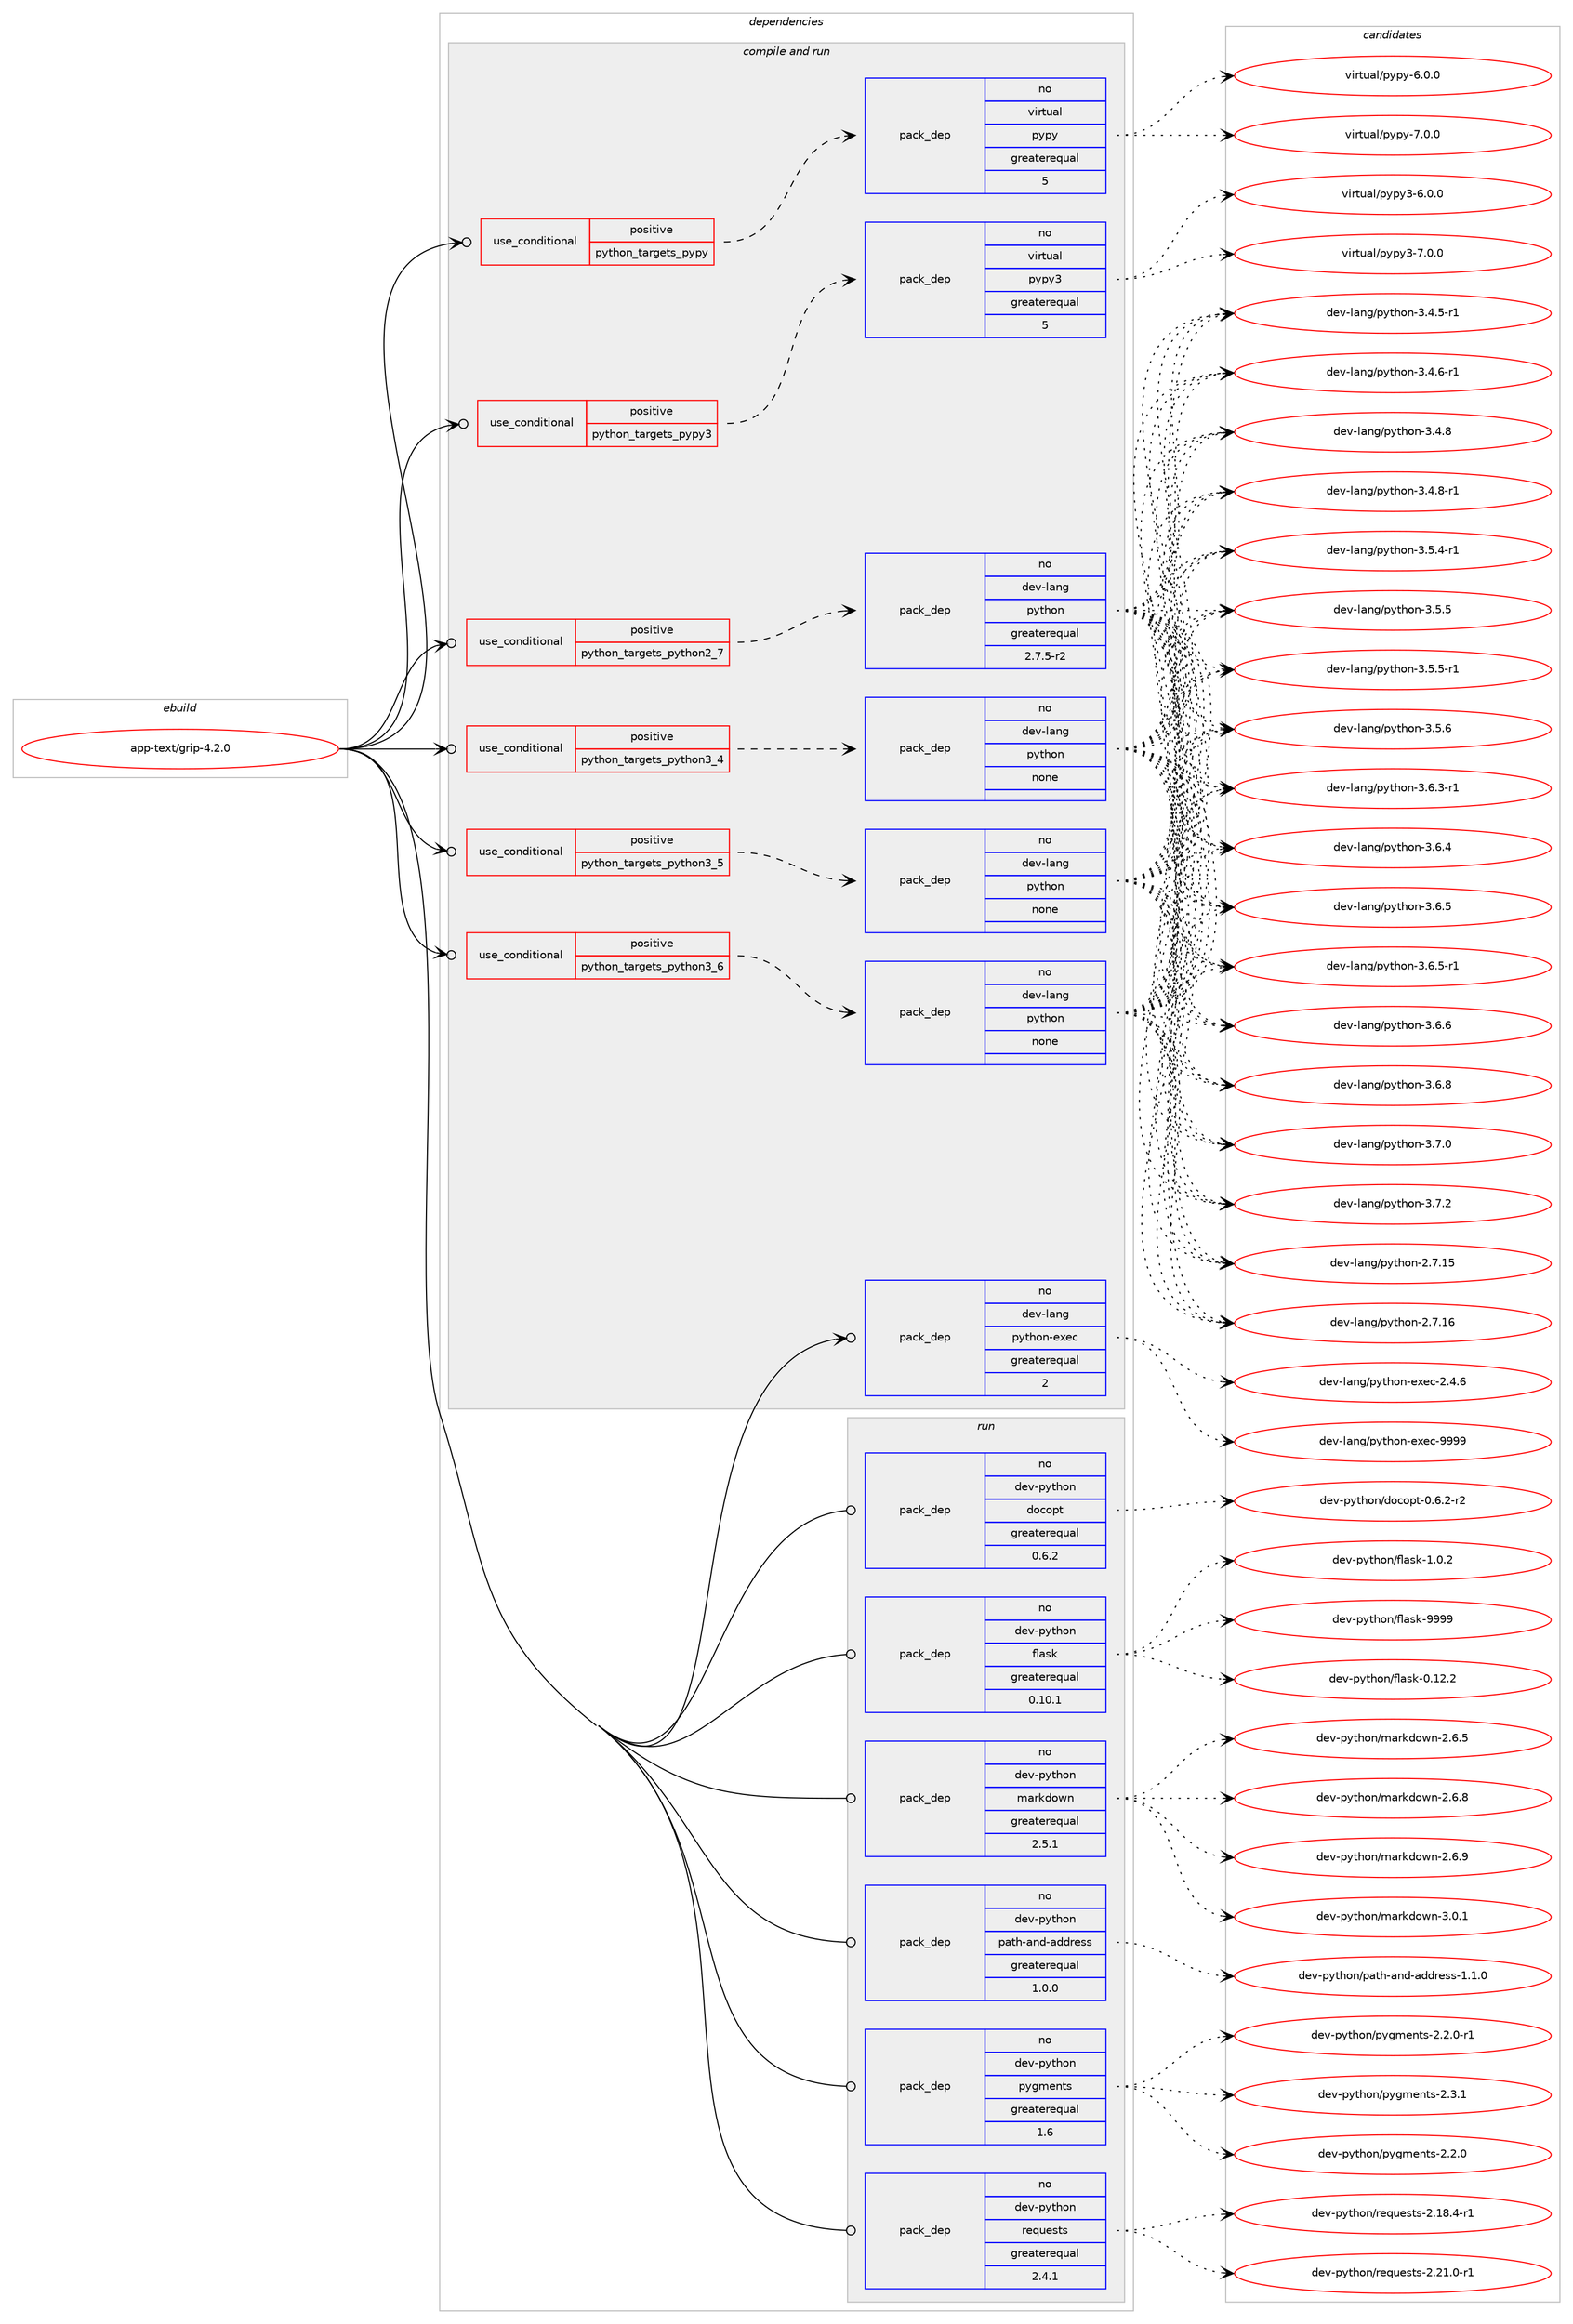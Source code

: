 digraph prolog {

# *************
# Graph options
# *************

newrank=true;
concentrate=true;
compound=true;
graph [rankdir=LR,fontname=Helvetica,fontsize=10,ranksep=1.5];#, ranksep=2.5, nodesep=0.2];
edge  [arrowhead=vee];
node  [fontname=Helvetica,fontsize=10];

# **********
# The ebuild
# **********

subgraph cluster_leftcol {
color=gray;
rank=same;
label=<<i>ebuild</i>>;
id [label="app-text/grip-4.2.0", color=red, width=4, href="../app-text/grip-4.2.0.svg"];
}

# ****************
# The dependencies
# ****************

subgraph cluster_midcol {
color=gray;
label=<<i>dependencies</i>>;
subgraph cluster_compile {
fillcolor="#eeeeee";
style=filled;
label=<<i>compile</i>>;
}
subgraph cluster_compileandrun {
fillcolor="#eeeeee";
style=filled;
label=<<i>compile and run</i>>;
subgraph cond355554 {
dependency1309263 [label=<<TABLE BORDER="0" CELLBORDER="1" CELLSPACING="0" CELLPADDING="4"><TR><TD ROWSPAN="3" CELLPADDING="10">use_conditional</TD></TR><TR><TD>positive</TD></TR><TR><TD>python_targets_pypy</TD></TR></TABLE>>, shape=none, color=red];
subgraph pack933231 {
dependency1309264 [label=<<TABLE BORDER="0" CELLBORDER="1" CELLSPACING="0" CELLPADDING="4" WIDTH="220"><TR><TD ROWSPAN="6" CELLPADDING="30">pack_dep</TD></TR><TR><TD WIDTH="110">no</TD></TR><TR><TD>virtual</TD></TR><TR><TD>pypy</TD></TR><TR><TD>greaterequal</TD></TR><TR><TD>5</TD></TR></TABLE>>, shape=none, color=blue];
}
dependency1309263:e -> dependency1309264:w [weight=20,style="dashed",arrowhead="vee"];
}
id:e -> dependency1309263:w [weight=20,style="solid",arrowhead="odotvee"];
subgraph cond355555 {
dependency1309265 [label=<<TABLE BORDER="0" CELLBORDER="1" CELLSPACING="0" CELLPADDING="4"><TR><TD ROWSPAN="3" CELLPADDING="10">use_conditional</TD></TR><TR><TD>positive</TD></TR><TR><TD>python_targets_pypy3</TD></TR></TABLE>>, shape=none, color=red];
subgraph pack933232 {
dependency1309266 [label=<<TABLE BORDER="0" CELLBORDER="1" CELLSPACING="0" CELLPADDING="4" WIDTH="220"><TR><TD ROWSPAN="6" CELLPADDING="30">pack_dep</TD></TR><TR><TD WIDTH="110">no</TD></TR><TR><TD>virtual</TD></TR><TR><TD>pypy3</TD></TR><TR><TD>greaterequal</TD></TR><TR><TD>5</TD></TR></TABLE>>, shape=none, color=blue];
}
dependency1309265:e -> dependency1309266:w [weight=20,style="dashed",arrowhead="vee"];
}
id:e -> dependency1309265:w [weight=20,style="solid",arrowhead="odotvee"];
subgraph cond355556 {
dependency1309267 [label=<<TABLE BORDER="0" CELLBORDER="1" CELLSPACING="0" CELLPADDING="4"><TR><TD ROWSPAN="3" CELLPADDING="10">use_conditional</TD></TR><TR><TD>positive</TD></TR><TR><TD>python_targets_python2_7</TD></TR></TABLE>>, shape=none, color=red];
subgraph pack933233 {
dependency1309268 [label=<<TABLE BORDER="0" CELLBORDER="1" CELLSPACING="0" CELLPADDING="4" WIDTH="220"><TR><TD ROWSPAN="6" CELLPADDING="30">pack_dep</TD></TR><TR><TD WIDTH="110">no</TD></TR><TR><TD>dev-lang</TD></TR><TR><TD>python</TD></TR><TR><TD>greaterequal</TD></TR><TR><TD>2.7.5-r2</TD></TR></TABLE>>, shape=none, color=blue];
}
dependency1309267:e -> dependency1309268:w [weight=20,style="dashed",arrowhead="vee"];
}
id:e -> dependency1309267:w [weight=20,style="solid",arrowhead="odotvee"];
subgraph cond355557 {
dependency1309269 [label=<<TABLE BORDER="0" CELLBORDER="1" CELLSPACING="0" CELLPADDING="4"><TR><TD ROWSPAN="3" CELLPADDING="10">use_conditional</TD></TR><TR><TD>positive</TD></TR><TR><TD>python_targets_python3_4</TD></TR></TABLE>>, shape=none, color=red];
subgraph pack933234 {
dependency1309270 [label=<<TABLE BORDER="0" CELLBORDER="1" CELLSPACING="0" CELLPADDING="4" WIDTH="220"><TR><TD ROWSPAN="6" CELLPADDING="30">pack_dep</TD></TR><TR><TD WIDTH="110">no</TD></TR><TR><TD>dev-lang</TD></TR><TR><TD>python</TD></TR><TR><TD>none</TD></TR><TR><TD></TD></TR></TABLE>>, shape=none, color=blue];
}
dependency1309269:e -> dependency1309270:w [weight=20,style="dashed",arrowhead="vee"];
}
id:e -> dependency1309269:w [weight=20,style="solid",arrowhead="odotvee"];
subgraph cond355558 {
dependency1309271 [label=<<TABLE BORDER="0" CELLBORDER="1" CELLSPACING="0" CELLPADDING="4"><TR><TD ROWSPAN="3" CELLPADDING="10">use_conditional</TD></TR><TR><TD>positive</TD></TR><TR><TD>python_targets_python3_5</TD></TR></TABLE>>, shape=none, color=red];
subgraph pack933235 {
dependency1309272 [label=<<TABLE BORDER="0" CELLBORDER="1" CELLSPACING="0" CELLPADDING="4" WIDTH="220"><TR><TD ROWSPAN="6" CELLPADDING="30">pack_dep</TD></TR><TR><TD WIDTH="110">no</TD></TR><TR><TD>dev-lang</TD></TR><TR><TD>python</TD></TR><TR><TD>none</TD></TR><TR><TD></TD></TR></TABLE>>, shape=none, color=blue];
}
dependency1309271:e -> dependency1309272:w [weight=20,style="dashed",arrowhead="vee"];
}
id:e -> dependency1309271:w [weight=20,style="solid",arrowhead="odotvee"];
subgraph cond355559 {
dependency1309273 [label=<<TABLE BORDER="0" CELLBORDER="1" CELLSPACING="0" CELLPADDING="4"><TR><TD ROWSPAN="3" CELLPADDING="10">use_conditional</TD></TR><TR><TD>positive</TD></TR><TR><TD>python_targets_python3_6</TD></TR></TABLE>>, shape=none, color=red];
subgraph pack933236 {
dependency1309274 [label=<<TABLE BORDER="0" CELLBORDER="1" CELLSPACING="0" CELLPADDING="4" WIDTH="220"><TR><TD ROWSPAN="6" CELLPADDING="30">pack_dep</TD></TR><TR><TD WIDTH="110">no</TD></TR><TR><TD>dev-lang</TD></TR><TR><TD>python</TD></TR><TR><TD>none</TD></TR><TR><TD></TD></TR></TABLE>>, shape=none, color=blue];
}
dependency1309273:e -> dependency1309274:w [weight=20,style="dashed",arrowhead="vee"];
}
id:e -> dependency1309273:w [weight=20,style="solid",arrowhead="odotvee"];
subgraph pack933237 {
dependency1309275 [label=<<TABLE BORDER="0" CELLBORDER="1" CELLSPACING="0" CELLPADDING="4" WIDTH="220"><TR><TD ROWSPAN="6" CELLPADDING="30">pack_dep</TD></TR><TR><TD WIDTH="110">no</TD></TR><TR><TD>dev-lang</TD></TR><TR><TD>python-exec</TD></TR><TR><TD>greaterequal</TD></TR><TR><TD>2</TD></TR></TABLE>>, shape=none, color=blue];
}
id:e -> dependency1309275:w [weight=20,style="solid",arrowhead="odotvee"];
}
subgraph cluster_run {
fillcolor="#eeeeee";
style=filled;
label=<<i>run</i>>;
subgraph pack933238 {
dependency1309276 [label=<<TABLE BORDER="0" CELLBORDER="1" CELLSPACING="0" CELLPADDING="4" WIDTH="220"><TR><TD ROWSPAN="6" CELLPADDING="30">pack_dep</TD></TR><TR><TD WIDTH="110">no</TD></TR><TR><TD>dev-python</TD></TR><TR><TD>docopt</TD></TR><TR><TD>greaterequal</TD></TR><TR><TD>0.6.2</TD></TR></TABLE>>, shape=none, color=blue];
}
id:e -> dependency1309276:w [weight=20,style="solid",arrowhead="odot"];
subgraph pack933239 {
dependency1309277 [label=<<TABLE BORDER="0" CELLBORDER="1" CELLSPACING="0" CELLPADDING="4" WIDTH="220"><TR><TD ROWSPAN="6" CELLPADDING="30">pack_dep</TD></TR><TR><TD WIDTH="110">no</TD></TR><TR><TD>dev-python</TD></TR><TR><TD>flask</TD></TR><TR><TD>greaterequal</TD></TR><TR><TD>0.10.1</TD></TR></TABLE>>, shape=none, color=blue];
}
id:e -> dependency1309277:w [weight=20,style="solid",arrowhead="odot"];
subgraph pack933240 {
dependency1309278 [label=<<TABLE BORDER="0" CELLBORDER="1" CELLSPACING="0" CELLPADDING="4" WIDTH="220"><TR><TD ROWSPAN="6" CELLPADDING="30">pack_dep</TD></TR><TR><TD WIDTH="110">no</TD></TR><TR><TD>dev-python</TD></TR><TR><TD>markdown</TD></TR><TR><TD>greaterequal</TD></TR><TR><TD>2.5.1</TD></TR></TABLE>>, shape=none, color=blue];
}
id:e -> dependency1309278:w [weight=20,style="solid",arrowhead="odot"];
subgraph pack933241 {
dependency1309279 [label=<<TABLE BORDER="0" CELLBORDER="1" CELLSPACING="0" CELLPADDING="4" WIDTH="220"><TR><TD ROWSPAN="6" CELLPADDING="30">pack_dep</TD></TR><TR><TD WIDTH="110">no</TD></TR><TR><TD>dev-python</TD></TR><TR><TD>path-and-address</TD></TR><TR><TD>greaterequal</TD></TR><TR><TD>1.0.0</TD></TR></TABLE>>, shape=none, color=blue];
}
id:e -> dependency1309279:w [weight=20,style="solid",arrowhead="odot"];
subgraph pack933242 {
dependency1309280 [label=<<TABLE BORDER="0" CELLBORDER="1" CELLSPACING="0" CELLPADDING="4" WIDTH="220"><TR><TD ROWSPAN="6" CELLPADDING="30">pack_dep</TD></TR><TR><TD WIDTH="110">no</TD></TR><TR><TD>dev-python</TD></TR><TR><TD>pygments</TD></TR><TR><TD>greaterequal</TD></TR><TR><TD>1.6</TD></TR></TABLE>>, shape=none, color=blue];
}
id:e -> dependency1309280:w [weight=20,style="solid",arrowhead="odot"];
subgraph pack933243 {
dependency1309281 [label=<<TABLE BORDER="0" CELLBORDER="1" CELLSPACING="0" CELLPADDING="4" WIDTH="220"><TR><TD ROWSPAN="6" CELLPADDING="30">pack_dep</TD></TR><TR><TD WIDTH="110">no</TD></TR><TR><TD>dev-python</TD></TR><TR><TD>requests</TD></TR><TR><TD>greaterequal</TD></TR><TR><TD>2.4.1</TD></TR></TABLE>>, shape=none, color=blue];
}
id:e -> dependency1309281:w [weight=20,style="solid",arrowhead="odot"];
}
}

# **************
# The candidates
# **************

subgraph cluster_choices {
rank=same;
color=gray;
label=<<i>candidates</i>>;

subgraph choice933231 {
color=black;
nodesep=1;
choice1181051141161179710847112121112121455446484648 [label="virtual/pypy-6.0.0", color=red, width=4,href="../virtual/pypy-6.0.0.svg"];
choice1181051141161179710847112121112121455546484648 [label="virtual/pypy-7.0.0", color=red, width=4,href="../virtual/pypy-7.0.0.svg"];
dependency1309264:e -> choice1181051141161179710847112121112121455446484648:w [style=dotted,weight="100"];
dependency1309264:e -> choice1181051141161179710847112121112121455546484648:w [style=dotted,weight="100"];
}
subgraph choice933232 {
color=black;
nodesep=1;
choice118105114116117971084711212111212151455446484648 [label="virtual/pypy3-6.0.0", color=red, width=4,href="../virtual/pypy3-6.0.0.svg"];
choice118105114116117971084711212111212151455546484648 [label="virtual/pypy3-7.0.0", color=red, width=4,href="../virtual/pypy3-7.0.0.svg"];
dependency1309266:e -> choice118105114116117971084711212111212151455446484648:w [style=dotted,weight="100"];
dependency1309266:e -> choice118105114116117971084711212111212151455546484648:w [style=dotted,weight="100"];
}
subgraph choice933233 {
color=black;
nodesep=1;
choice10010111845108971101034711212111610411111045504655464953 [label="dev-lang/python-2.7.15", color=red, width=4,href="../dev-lang/python-2.7.15.svg"];
choice10010111845108971101034711212111610411111045504655464954 [label="dev-lang/python-2.7.16", color=red, width=4,href="../dev-lang/python-2.7.16.svg"];
choice1001011184510897110103471121211161041111104551465246534511449 [label="dev-lang/python-3.4.5-r1", color=red, width=4,href="../dev-lang/python-3.4.5-r1.svg"];
choice1001011184510897110103471121211161041111104551465246544511449 [label="dev-lang/python-3.4.6-r1", color=red, width=4,href="../dev-lang/python-3.4.6-r1.svg"];
choice100101118451089711010347112121116104111110455146524656 [label="dev-lang/python-3.4.8", color=red, width=4,href="../dev-lang/python-3.4.8.svg"];
choice1001011184510897110103471121211161041111104551465246564511449 [label="dev-lang/python-3.4.8-r1", color=red, width=4,href="../dev-lang/python-3.4.8-r1.svg"];
choice1001011184510897110103471121211161041111104551465346524511449 [label="dev-lang/python-3.5.4-r1", color=red, width=4,href="../dev-lang/python-3.5.4-r1.svg"];
choice100101118451089711010347112121116104111110455146534653 [label="dev-lang/python-3.5.5", color=red, width=4,href="../dev-lang/python-3.5.5.svg"];
choice1001011184510897110103471121211161041111104551465346534511449 [label="dev-lang/python-3.5.5-r1", color=red, width=4,href="../dev-lang/python-3.5.5-r1.svg"];
choice100101118451089711010347112121116104111110455146534654 [label="dev-lang/python-3.5.6", color=red, width=4,href="../dev-lang/python-3.5.6.svg"];
choice1001011184510897110103471121211161041111104551465446514511449 [label="dev-lang/python-3.6.3-r1", color=red, width=4,href="../dev-lang/python-3.6.3-r1.svg"];
choice100101118451089711010347112121116104111110455146544652 [label="dev-lang/python-3.6.4", color=red, width=4,href="../dev-lang/python-3.6.4.svg"];
choice100101118451089711010347112121116104111110455146544653 [label="dev-lang/python-3.6.5", color=red, width=4,href="../dev-lang/python-3.6.5.svg"];
choice1001011184510897110103471121211161041111104551465446534511449 [label="dev-lang/python-3.6.5-r1", color=red, width=4,href="../dev-lang/python-3.6.5-r1.svg"];
choice100101118451089711010347112121116104111110455146544654 [label="dev-lang/python-3.6.6", color=red, width=4,href="../dev-lang/python-3.6.6.svg"];
choice100101118451089711010347112121116104111110455146544656 [label="dev-lang/python-3.6.8", color=red, width=4,href="../dev-lang/python-3.6.8.svg"];
choice100101118451089711010347112121116104111110455146554648 [label="dev-lang/python-3.7.0", color=red, width=4,href="../dev-lang/python-3.7.0.svg"];
choice100101118451089711010347112121116104111110455146554650 [label="dev-lang/python-3.7.2", color=red, width=4,href="../dev-lang/python-3.7.2.svg"];
dependency1309268:e -> choice10010111845108971101034711212111610411111045504655464953:w [style=dotted,weight="100"];
dependency1309268:e -> choice10010111845108971101034711212111610411111045504655464954:w [style=dotted,weight="100"];
dependency1309268:e -> choice1001011184510897110103471121211161041111104551465246534511449:w [style=dotted,weight="100"];
dependency1309268:e -> choice1001011184510897110103471121211161041111104551465246544511449:w [style=dotted,weight="100"];
dependency1309268:e -> choice100101118451089711010347112121116104111110455146524656:w [style=dotted,weight="100"];
dependency1309268:e -> choice1001011184510897110103471121211161041111104551465246564511449:w [style=dotted,weight="100"];
dependency1309268:e -> choice1001011184510897110103471121211161041111104551465346524511449:w [style=dotted,weight="100"];
dependency1309268:e -> choice100101118451089711010347112121116104111110455146534653:w [style=dotted,weight="100"];
dependency1309268:e -> choice1001011184510897110103471121211161041111104551465346534511449:w [style=dotted,weight="100"];
dependency1309268:e -> choice100101118451089711010347112121116104111110455146534654:w [style=dotted,weight="100"];
dependency1309268:e -> choice1001011184510897110103471121211161041111104551465446514511449:w [style=dotted,weight="100"];
dependency1309268:e -> choice100101118451089711010347112121116104111110455146544652:w [style=dotted,weight="100"];
dependency1309268:e -> choice100101118451089711010347112121116104111110455146544653:w [style=dotted,weight="100"];
dependency1309268:e -> choice1001011184510897110103471121211161041111104551465446534511449:w [style=dotted,weight="100"];
dependency1309268:e -> choice100101118451089711010347112121116104111110455146544654:w [style=dotted,weight="100"];
dependency1309268:e -> choice100101118451089711010347112121116104111110455146544656:w [style=dotted,weight="100"];
dependency1309268:e -> choice100101118451089711010347112121116104111110455146554648:w [style=dotted,weight="100"];
dependency1309268:e -> choice100101118451089711010347112121116104111110455146554650:w [style=dotted,weight="100"];
}
subgraph choice933234 {
color=black;
nodesep=1;
choice10010111845108971101034711212111610411111045504655464953 [label="dev-lang/python-2.7.15", color=red, width=4,href="../dev-lang/python-2.7.15.svg"];
choice10010111845108971101034711212111610411111045504655464954 [label="dev-lang/python-2.7.16", color=red, width=4,href="../dev-lang/python-2.7.16.svg"];
choice1001011184510897110103471121211161041111104551465246534511449 [label="dev-lang/python-3.4.5-r1", color=red, width=4,href="../dev-lang/python-3.4.5-r1.svg"];
choice1001011184510897110103471121211161041111104551465246544511449 [label="dev-lang/python-3.4.6-r1", color=red, width=4,href="../dev-lang/python-3.4.6-r1.svg"];
choice100101118451089711010347112121116104111110455146524656 [label="dev-lang/python-3.4.8", color=red, width=4,href="../dev-lang/python-3.4.8.svg"];
choice1001011184510897110103471121211161041111104551465246564511449 [label="dev-lang/python-3.4.8-r1", color=red, width=4,href="../dev-lang/python-3.4.8-r1.svg"];
choice1001011184510897110103471121211161041111104551465346524511449 [label="dev-lang/python-3.5.4-r1", color=red, width=4,href="../dev-lang/python-3.5.4-r1.svg"];
choice100101118451089711010347112121116104111110455146534653 [label="dev-lang/python-3.5.5", color=red, width=4,href="../dev-lang/python-3.5.5.svg"];
choice1001011184510897110103471121211161041111104551465346534511449 [label="dev-lang/python-3.5.5-r1", color=red, width=4,href="../dev-lang/python-3.5.5-r1.svg"];
choice100101118451089711010347112121116104111110455146534654 [label="dev-lang/python-3.5.6", color=red, width=4,href="../dev-lang/python-3.5.6.svg"];
choice1001011184510897110103471121211161041111104551465446514511449 [label="dev-lang/python-3.6.3-r1", color=red, width=4,href="../dev-lang/python-3.6.3-r1.svg"];
choice100101118451089711010347112121116104111110455146544652 [label="dev-lang/python-3.6.4", color=red, width=4,href="../dev-lang/python-3.6.4.svg"];
choice100101118451089711010347112121116104111110455146544653 [label="dev-lang/python-3.6.5", color=red, width=4,href="../dev-lang/python-3.6.5.svg"];
choice1001011184510897110103471121211161041111104551465446534511449 [label="dev-lang/python-3.6.5-r1", color=red, width=4,href="../dev-lang/python-3.6.5-r1.svg"];
choice100101118451089711010347112121116104111110455146544654 [label="dev-lang/python-3.6.6", color=red, width=4,href="../dev-lang/python-3.6.6.svg"];
choice100101118451089711010347112121116104111110455146544656 [label="dev-lang/python-3.6.8", color=red, width=4,href="../dev-lang/python-3.6.8.svg"];
choice100101118451089711010347112121116104111110455146554648 [label="dev-lang/python-3.7.0", color=red, width=4,href="../dev-lang/python-3.7.0.svg"];
choice100101118451089711010347112121116104111110455146554650 [label="dev-lang/python-3.7.2", color=red, width=4,href="../dev-lang/python-3.7.2.svg"];
dependency1309270:e -> choice10010111845108971101034711212111610411111045504655464953:w [style=dotted,weight="100"];
dependency1309270:e -> choice10010111845108971101034711212111610411111045504655464954:w [style=dotted,weight="100"];
dependency1309270:e -> choice1001011184510897110103471121211161041111104551465246534511449:w [style=dotted,weight="100"];
dependency1309270:e -> choice1001011184510897110103471121211161041111104551465246544511449:w [style=dotted,weight="100"];
dependency1309270:e -> choice100101118451089711010347112121116104111110455146524656:w [style=dotted,weight="100"];
dependency1309270:e -> choice1001011184510897110103471121211161041111104551465246564511449:w [style=dotted,weight="100"];
dependency1309270:e -> choice1001011184510897110103471121211161041111104551465346524511449:w [style=dotted,weight="100"];
dependency1309270:e -> choice100101118451089711010347112121116104111110455146534653:w [style=dotted,weight="100"];
dependency1309270:e -> choice1001011184510897110103471121211161041111104551465346534511449:w [style=dotted,weight="100"];
dependency1309270:e -> choice100101118451089711010347112121116104111110455146534654:w [style=dotted,weight="100"];
dependency1309270:e -> choice1001011184510897110103471121211161041111104551465446514511449:w [style=dotted,weight="100"];
dependency1309270:e -> choice100101118451089711010347112121116104111110455146544652:w [style=dotted,weight="100"];
dependency1309270:e -> choice100101118451089711010347112121116104111110455146544653:w [style=dotted,weight="100"];
dependency1309270:e -> choice1001011184510897110103471121211161041111104551465446534511449:w [style=dotted,weight="100"];
dependency1309270:e -> choice100101118451089711010347112121116104111110455146544654:w [style=dotted,weight="100"];
dependency1309270:e -> choice100101118451089711010347112121116104111110455146544656:w [style=dotted,weight="100"];
dependency1309270:e -> choice100101118451089711010347112121116104111110455146554648:w [style=dotted,weight="100"];
dependency1309270:e -> choice100101118451089711010347112121116104111110455146554650:w [style=dotted,weight="100"];
}
subgraph choice933235 {
color=black;
nodesep=1;
choice10010111845108971101034711212111610411111045504655464953 [label="dev-lang/python-2.7.15", color=red, width=4,href="../dev-lang/python-2.7.15.svg"];
choice10010111845108971101034711212111610411111045504655464954 [label="dev-lang/python-2.7.16", color=red, width=4,href="../dev-lang/python-2.7.16.svg"];
choice1001011184510897110103471121211161041111104551465246534511449 [label="dev-lang/python-3.4.5-r1", color=red, width=4,href="../dev-lang/python-3.4.5-r1.svg"];
choice1001011184510897110103471121211161041111104551465246544511449 [label="dev-lang/python-3.4.6-r1", color=red, width=4,href="../dev-lang/python-3.4.6-r1.svg"];
choice100101118451089711010347112121116104111110455146524656 [label="dev-lang/python-3.4.8", color=red, width=4,href="../dev-lang/python-3.4.8.svg"];
choice1001011184510897110103471121211161041111104551465246564511449 [label="dev-lang/python-3.4.8-r1", color=red, width=4,href="../dev-lang/python-3.4.8-r1.svg"];
choice1001011184510897110103471121211161041111104551465346524511449 [label="dev-lang/python-3.5.4-r1", color=red, width=4,href="../dev-lang/python-3.5.4-r1.svg"];
choice100101118451089711010347112121116104111110455146534653 [label="dev-lang/python-3.5.5", color=red, width=4,href="../dev-lang/python-3.5.5.svg"];
choice1001011184510897110103471121211161041111104551465346534511449 [label="dev-lang/python-3.5.5-r1", color=red, width=4,href="../dev-lang/python-3.5.5-r1.svg"];
choice100101118451089711010347112121116104111110455146534654 [label="dev-lang/python-3.5.6", color=red, width=4,href="../dev-lang/python-3.5.6.svg"];
choice1001011184510897110103471121211161041111104551465446514511449 [label="dev-lang/python-3.6.3-r1", color=red, width=4,href="../dev-lang/python-3.6.3-r1.svg"];
choice100101118451089711010347112121116104111110455146544652 [label="dev-lang/python-3.6.4", color=red, width=4,href="../dev-lang/python-3.6.4.svg"];
choice100101118451089711010347112121116104111110455146544653 [label="dev-lang/python-3.6.5", color=red, width=4,href="../dev-lang/python-3.6.5.svg"];
choice1001011184510897110103471121211161041111104551465446534511449 [label="dev-lang/python-3.6.5-r1", color=red, width=4,href="../dev-lang/python-3.6.5-r1.svg"];
choice100101118451089711010347112121116104111110455146544654 [label="dev-lang/python-3.6.6", color=red, width=4,href="../dev-lang/python-3.6.6.svg"];
choice100101118451089711010347112121116104111110455146544656 [label="dev-lang/python-3.6.8", color=red, width=4,href="../dev-lang/python-3.6.8.svg"];
choice100101118451089711010347112121116104111110455146554648 [label="dev-lang/python-3.7.0", color=red, width=4,href="../dev-lang/python-3.7.0.svg"];
choice100101118451089711010347112121116104111110455146554650 [label="dev-lang/python-3.7.2", color=red, width=4,href="../dev-lang/python-3.7.2.svg"];
dependency1309272:e -> choice10010111845108971101034711212111610411111045504655464953:w [style=dotted,weight="100"];
dependency1309272:e -> choice10010111845108971101034711212111610411111045504655464954:w [style=dotted,weight="100"];
dependency1309272:e -> choice1001011184510897110103471121211161041111104551465246534511449:w [style=dotted,weight="100"];
dependency1309272:e -> choice1001011184510897110103471121211161041111104551465246544511449:w [style=dotted,weight="100"];
dependency1309272:e -> choice100101118451089711010347112121116104111110455146524656:w [style=dotted,weight="100"];
dependency1309272:e -> choice1001011184510897110103471121211161041111104551465246564511449:w [style=dotted,weight="100"];
dependency1309272:e -> choice1001011184510897110103471121211161041111104551465346524511449:w [style=dotted,weight="100"];
dependency1309272:e -> choice100101118451089711010347112121116104111110455146534653:w [style=dotted,weight="100"];
dependency1309272:e -> choice1001011184510897110103471121211161041111104551465346534511449:w [style=dotted,weight="100"];
dependency1309272:e -> choice100101118451089711010347112121116104111110455146534654:w [style=dotted,weight="100"];
dependency1309272:e -> choice1001011184510897110103471121211161041111104551465446514511449:w [style=dotted,weight="100"];
dependency1309272:e -> choice100101118451089711010347112121116104111110455146544652:w [style=dotted,weight="100"];
dependency1309272:e -> choice100101118451089711010347112121116104111110455146544653:w [style=dotted,weight="100"];
dependency1309272:e -> choice1001011184510897110103471121211161041111104551465446534511449:w [style=dotted,weight="100"];
dependency1309272:e -> choice100101118451089711010347112121116104111110455146544654:w [style=dotted,weight="100"];
dependency1309272:e -> choice100101118451089711010347112121116104111110455146544656:w [style=dotted,weight="100"];
dependency1309272:e -> choice100101118451089711010347112121116104111110455146554648:w [style=dotted,weight="100"];
dependency1309272:e -> choice100101118451089711010347112121116104111110455146554650:w [style=dotted,weight="100"];
}
subgraph choice933236 {
color=black;
nodesep=1;
choice10010111845108971101034711212111610411111045504655464953 [label="dev-lang/python-2.7.15", color=red, width=4,href="../dev-lang/python-2.7.15.svg"];
choice10010111845108971101034711212111610411111045504655464954 [label="dev-lang/python-2.7.16", color=red, width=4,href="../dev-lang/python-2.7.16.svg"];
choice1001011184510897110103471121211161041111104551465246534511449 [label="dev-lang/python-3.4.5-r1", color=red, width=4,href="../dev-lang/python-3.4.5-r1.svg"];
choice1001011184510897110103471121211161041111104551465246544511449 [label="dev-lang/python-3.4.6-r1", color=red, width=4,href="../dev-lang/python-3.4.6-r1.svg"];
choice100101118451089711010347112121116104111110455146524656 [label="dev-lang/python-3.4.8", color=red, width=4,href="../dev-lang/python-3.4.8.svg"];
choice1001011184510897110103471121211161041111104551465246564511449 [label="dev-lang/python-3.4.8-r1", color=red, width=4,href="../dev-lang/python-3.4.8-r1.svg"];
choice1001011184510897110103471121211161041111104551465346524511449 [label="dev-lang/python-3.5.4-r1", color=red, width=4,href="../dev-lang/python-3.5.4-r1.svg"];
choice100101118451089711010347112121116104111110455146534653 [label="dev-lang/python-3.5.5", color=red, width=4,href="../dev-lang/python-3.5.5.svg"];
choice1001011184510897110103471121211161041111104551465346534511449 [label="dev-lang/python-3.5.5-r1", color=red, width=4,href="../dev-lang/python-3.5.5-r1.svg"];
choice100101118451089711010347112121116104111110455146534654 [label="dev-lang/python-3.5.6", color=red, width=4,href="../dev-lang/python-3.5.6.svg"];
choice1001011184510897110103471121211161041111104551465446514511449 [label="dev-lang/python-3.6.3-r1", color=red, width=4,href="../dev-lang/python-3.6.3-r1.svg"];
choice100101118451089711010347112121116104111110455146544652 [label="dev-lang/python-3.6.4", color=red, width=4,href="../dev-lang/python-3.6.4.svg"];
choice100101118451089711010347112121116104111110455146544653 [label="dev-lang/python-3.6.5", color=red, width=4,href="../dev-lang/python-3.6.5.svg"];
choice1001011184510897110103471121211161041111104551465446534511449 [label="dev-lang/python-3.6.5-r1", color=red, width=4,href="../dev-lang/python-3.6.5-r1.svg"];
choice100101118451089711010347112121116104111110455146544654 [label="dev-lang/python-3.6.6", color=red, width=4,href="../dev-lang/python-3.6.6.svg"];
choice100101118451089711010347112121116104111110455146544656 [label="dev-lang/python-3.6.8", color=red, width=4,href="../dev-lang/python-3.6.8.svg"];
choice100101118451089711010347112121116104111110455146554648 [label="dev-lang/python-3.7.0", color=red, width=4,href="../dev-lang/python-3.7.0.svg"];
choice100101118451089711010347112121116104111110455146554650 [label="dev-lang/python-3.7.2", color=red, width=4,href="../dev-lang/python-3.7.2.svg"];
dependency1309274:e -> choice10010111845108971101034711212111610411111045504655464953:w [style=dotted,weight="100"];
dependency1309274:e -> choice10010111845108971101034711212111610411111045504655464954:w [style=dotted,weight="100"];
dependency1309274:e -> choice1001011184510897110103471121211161041111104551465246534511449:w [style=dotted,weight="100"];
dependency1309274:e -> choice1001011184510897110103471121211161041111104551465246544511449:w [style=dotted,weight="100"];
dependency1309274:e -> choice100101118451089711010347112121116104111110455146524656:w [style=dotted,weight="100"];
dependency1309274:e -> choice1001011184510897110103471121211161041111104551465246564511449:w [style=dotted,weight="100"];
dependency1309274:e -> choice1001011184510897110103471121211161041111104551465346524511449:w [style=dotted,weight="100"];
dependency1309274:e -> choice100101118451089711010347112121116104111110455146534653:w [style=dotted,weight="100"];
dependency1309274:e -> choice1001011184510897110103471121211161041111104551465346534511449:w [style=dotted,weight="100"];
dependency1309274:e -> choice100101118451089711010347112121116104111110455146534654:w [style=dotted,weight="100"];
dependency1309274:e -> choice1001011184510897110103471121211161041111104551465446514511449:w [style=dotted,weight="100"];
dependency1309274:e -> choice100101118451089711010347112121116104111110455146544652:w [style=dotted,weight="100"];
dependency1309274:e -> choice100101118451089711010347112121116104111110455146544653:w [style=dotted,weight="100"];
dependency1309274:e -> choice1001011184510897110103471121211161041111104551465446534511449:w [style=dotted,weight="100"];
dependency1309274:e -> choice100101118451089711010347112121116104111110455146544654:w [style=dotted,weight="100"];
dependency1309274:e -> choice100101118451089711010347112121116104111110455146544656:w [style=dotted,weight="100"];
dependency1309274:e -> choice100101118451089711010347112121116104111110455146554648:w [style=dotted,weight="100"];
dependency1309274:e -> choice100101118451089711010347112121116104111110455146554650:w [style=dotted,weight="100"];
}
subgraph choice933237 {
color=black;
nodesep=1;
choice1001011184510897110103471121211161041111104510112010199455046524654 [label="dev-lang/python-exec-2.4.6", color=red, width=4,href="../dev-lang/python-exec-2.4.6.svg"];
choice10010111845108971101034711212111610411111045101120101994557575757 [label="dev-lang/python-exec-9999", color=red, width=4,href="../dev-lang/python-exec-9999.svg"];
dependency1309275:e -> choice1001011184510897110103471121211161041111104510112010199455046524654:w [style=dotted,weight="100"];
dependency1309275:e -> choice10010111845108971101034711212111610411111045101120101994557575757:w [style=dotted,weight="100"];
}
subgraph choice933238 {
color=black;
nodesep=1;
choice1001011184511212111610411111047100111991111121164548465446504511450 [label="dev-python/docopt-0.6.2-r2", color=red, width=4,href="../dev-python/docopt-0.6.2-r2.svg"];
dependency1309276:e -> choice1001011184511212111610411111047100111991111121164548465446504511450:w [style=dotted,weight="100"];
}
subgraph choice933239 {
color=black;
nodesep=1;
choice10010111845112121116104111110471021089711510745484649504650 [label="dev-python/flask-0.12.2", color=red, width=4,href="../dev-python/flask-0.12.2.svg"];
choice100101118451121211161041111104710210897115107454946484650 [label="dev-python/flask-1.0.2", color=red, width=4,href="../dev-python/flask-1.0.2.svg"];
choice1001011184511212111610411111047102108971151074557575757 [label="dev-python/flask-9999", color=red, width=4,href="../dev-python/flask-9999.svg"];
dependency1309277:e -> choice10010111845112121116104111110471021089711510745484649504650:w [style=dotted,weight="100"];
dependency1309277:e -> choice100101118451121211161041111104710210897115107454946484650:w [style=dotted,weight="100"];
dependency1309277:e -> choice1001011184511212111610411111047102108971151074557575757:w [style=dotted,weight="100"];
}
subgraph choice933240 {
color=black;
nodesep=1;
choice100101118451121211161041111104710997114107100111119110455046544653 [label="dev-python/markdown-2.6.5", color=red, width=4,href="../dev-python/markdown-2.6.5.svg"];
choice100101118451121211161041111104710997114107100111119110455046544656 [label="dev-python/markdown-2.6.8", color=red, width=4,href="../dev-python/markdown-2.6.8.svg"];
choice100101118451121211161041111104710997114107100111119110455046544657 [label="dev-python/markdown-2.6.9", color=red, width=4,href="../dev-python/markdown-2.6.9.svg"];
choice100101118451121211161041111104710997114107100111119110455146484649 [label="dev-python/markdown-3.0.1", color=red, width=4,href="../dev-python/markdown-3.0.1.svg"];
dependency1309278:e -> choice100101118451121211161041111104710997114107100111119110455046544653:w [style=dotted,weight="100"];
dependency1309278:e -> choice100101118451121211161041111104710997114107100111119110455046544656:w [style=dotted,weight="100"];
dependency1309278:e -> choice100101118451121211161041111104710997114107100111119110455046544657:w [style=dotted,weight="100"];
dependency1309278:e -> choice100101118451121211161041111104710997114107100111119110455146484649:w [style=dotted,weight="100"];
}
subgraph choice933241 {
color=black;
nodesep=1;
choice10010111845112121116104111110471129711610445971101004597100100114101115115454946494648 [label="dev-python/path-and-address-1.1.0", color=red, width=4,href="../dev-python/path-and-address-1.1.0.svg"];
dependency1309279:e -> choice10010111845112121116104111110471129711610445971101004597100100114101115115454946494648:w [style=dotted,weight="100"];
}
subgraph choice933242 {
color=black;
nodesep=1;
choice1001011184511212111610411111047112121103109101110116115455046504648 [label="dev-python/pygments-2.2.0", color=red, width=4,href="../dev-python/pygments-2.2.0.svg"];
choice10010111845112121116104111110471121211031091011101161154550465046484511449 [label="dev-python/pygments-2.2.0-r1", color=red, width=4,href="../dev-python/pygments-2.2.0-r1.svg"];
choice1001011184511212111610411111047112121103109101110116115455046514649 [label="dev-python/pygments-2.3.1", color=red, width=4,href="../dev-python/pygments-2.3.1.svg"];
dependency1309280:e -> choice1001011184511212111610411111047112121103109101110116115455046504648:w [style=dotted,weight="100"];
dependency1309280:e -> choice10010111845112121116104111110471121211031091011101161154550465046484511449:w [style=dotted,weight="100"];
dependency1309280:e -> choice1001011184511212111610411111047112121103109101110116115455046514649:w [style=dotted,weight="100"];
}
subgraph choice933243 {
color=black;
nodesep=1;
choice1001011184511212111610411111047114101113117101115116115455046495646524511449 [label="dev-python/requests-2.18.4-r1", color=red, width=4,href="../dev-python/requests-2.18.4-r1.svg"];
choice1001011184511212111610411111047114101113117101115116115455046504946484511449 [label="dev-python/requests-2.21.0-r1", color=red, width=4,href="../dev-python/requests-2.21.0-r1.svg"];
dependency1309281:e -> choice1001011184511212111610411111047114101113117101115116115455046495646524511449:w [style=dotted,weight="100"];
dependency1309281:e -> choice1001011184511212111610411111047114101113117101115116115455046504946484511449:w [style=dotted,weight="100"];
}
}

}
